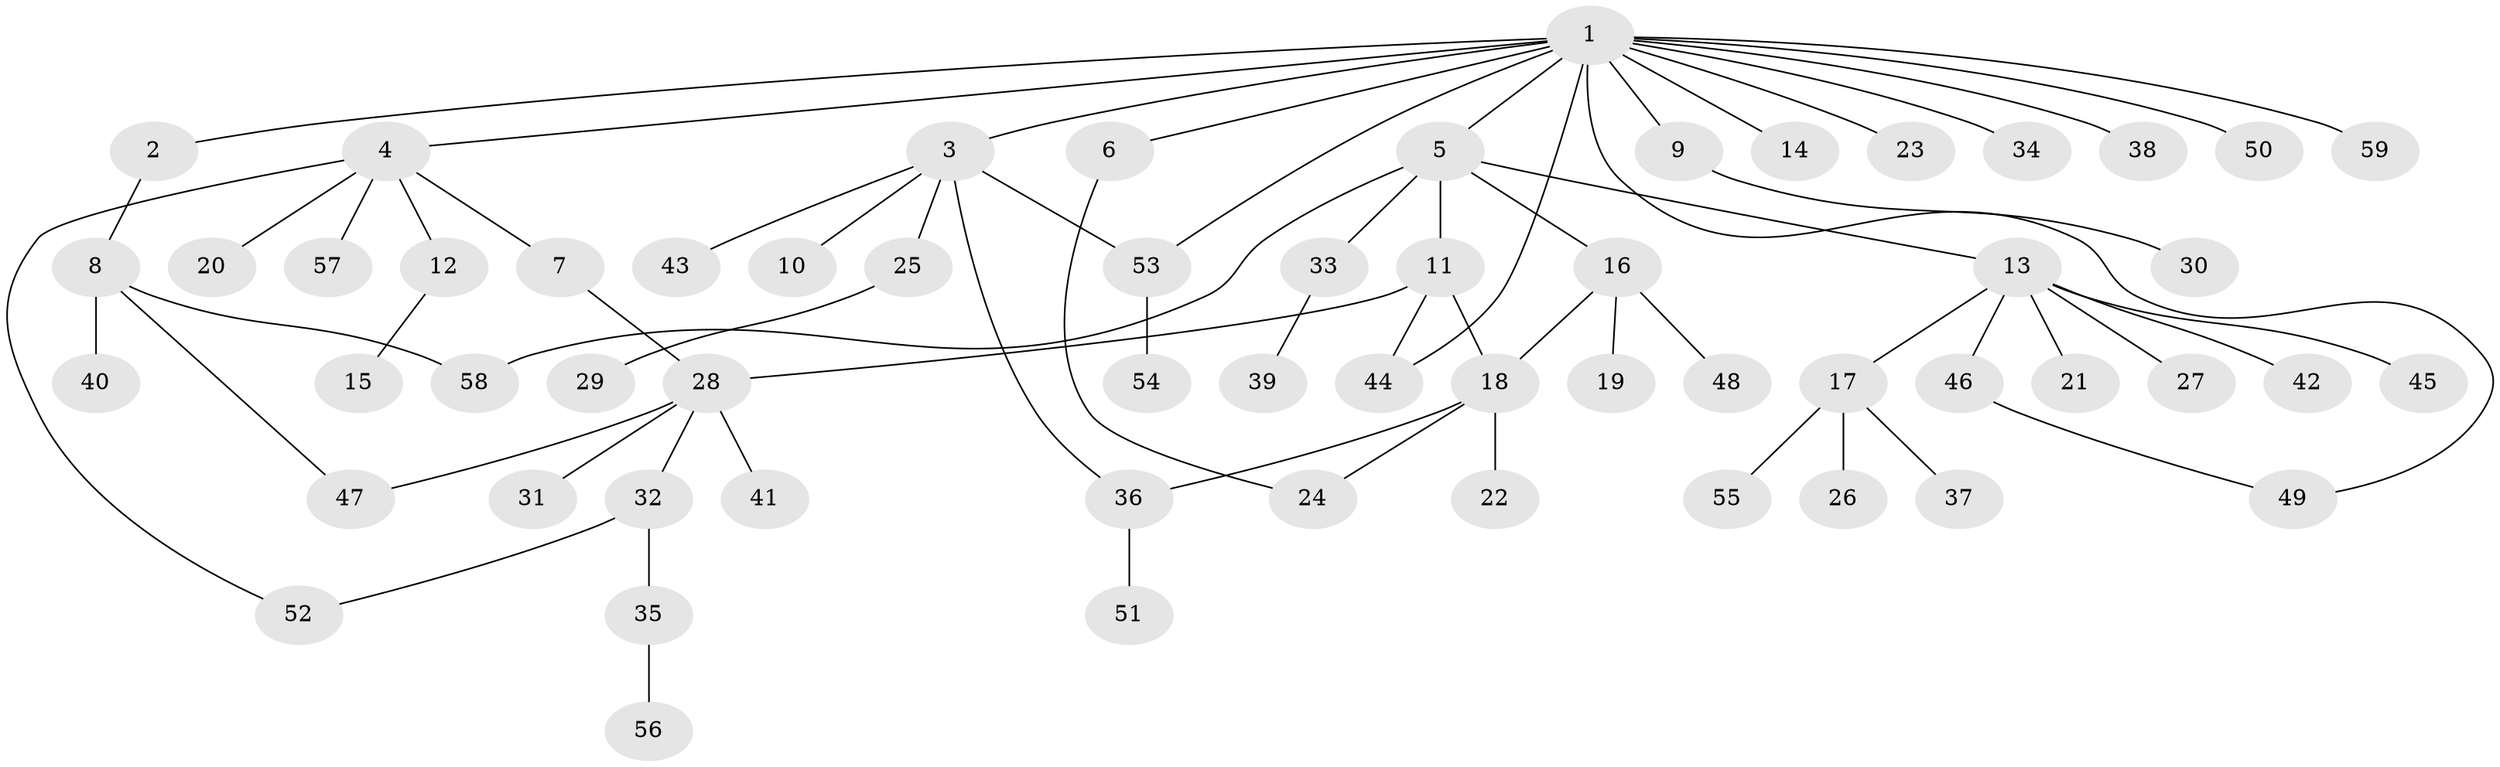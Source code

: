 // Generated by graph-tools (version 1.1) at 2025/35/03/09/25 02:35:41]
// undirected, 59 vertices, 68 edges
graph export_dot {
graph [start="1"]
  node [color=gray90,style=filled];
  1;
  2;
  3;
  4;
  5;
  6;
  7;
  8;
  9;
  10;
  11;
  12;
  13;
  14;
  15;
  16;
  17;
  18;
  19;
  20;
  21;
  22;
  23;
  24;
  25;
  26;
  27;
  28;
  29;
  30;
  31;
  32;
  33;
  34;
  35;
  36;
  37;
  38;
  39;
  40;
  41;
  42;
  43;
  44;
  45;
  46;
  47;
  48;
  49;
  50;
  51;
  52;
  53;
  54;
  55;
  56;
  57;
  58;
  59;
  1 -- 2;
  1 -- 3;
  1 -- 4;
  1 -- 5;
  1 -- 6;
  1 -- 9;
  1 -- 14;
  1 -- 23;
  1 -- 34;
  1 -- 38;
  1 -- 44;
  1 -- 49;
  1 -- 50;
  1 -- 53;
  1 -- 59;
  2 -- 8;
  3 -- 10;
  3 -- 25;
  3 -- 36;
  3 -- 43;
  3 -- 53;
  4 -- 7;
  4 -- 12;
  4 -- 20;
  4 -- 52;
  4 -- 57;
  5 -- 11;
  5 -- 13;
  5 -- 16;
  5 -- 33;
  5 -- 58;
  6 -- 24;
  7 -- 28;
  8 -- 40;
  8 -- 47;
  8 -- 58;
  9 -- 30;
  11 -- 18;
  11 -- 28;
  11 -- 44;
  12 -- 15;
  13 -- 17;
  13 -- 21;
  13 -- 27;
  13 -- 42;
  13 -- 45;
  13 -- 46;
  16 -- 18;
  16 -- 19;
  16 -- 48;
  17 -- 26;
  17 -- 37;
  17 -- 55;
  18 -- 22;
  18 -- 24;
  18 -- 36;
  25 -- 29;
  28 -- 31;
  28 -- 32;
  28 -- 41;
  28 -- 47;
  32 -- 35;
  32 -- 52;
  33 -- 39;
  35 -- 56;
  36 -- 51;
  46 -- 49;
  53 -- 54;
}
